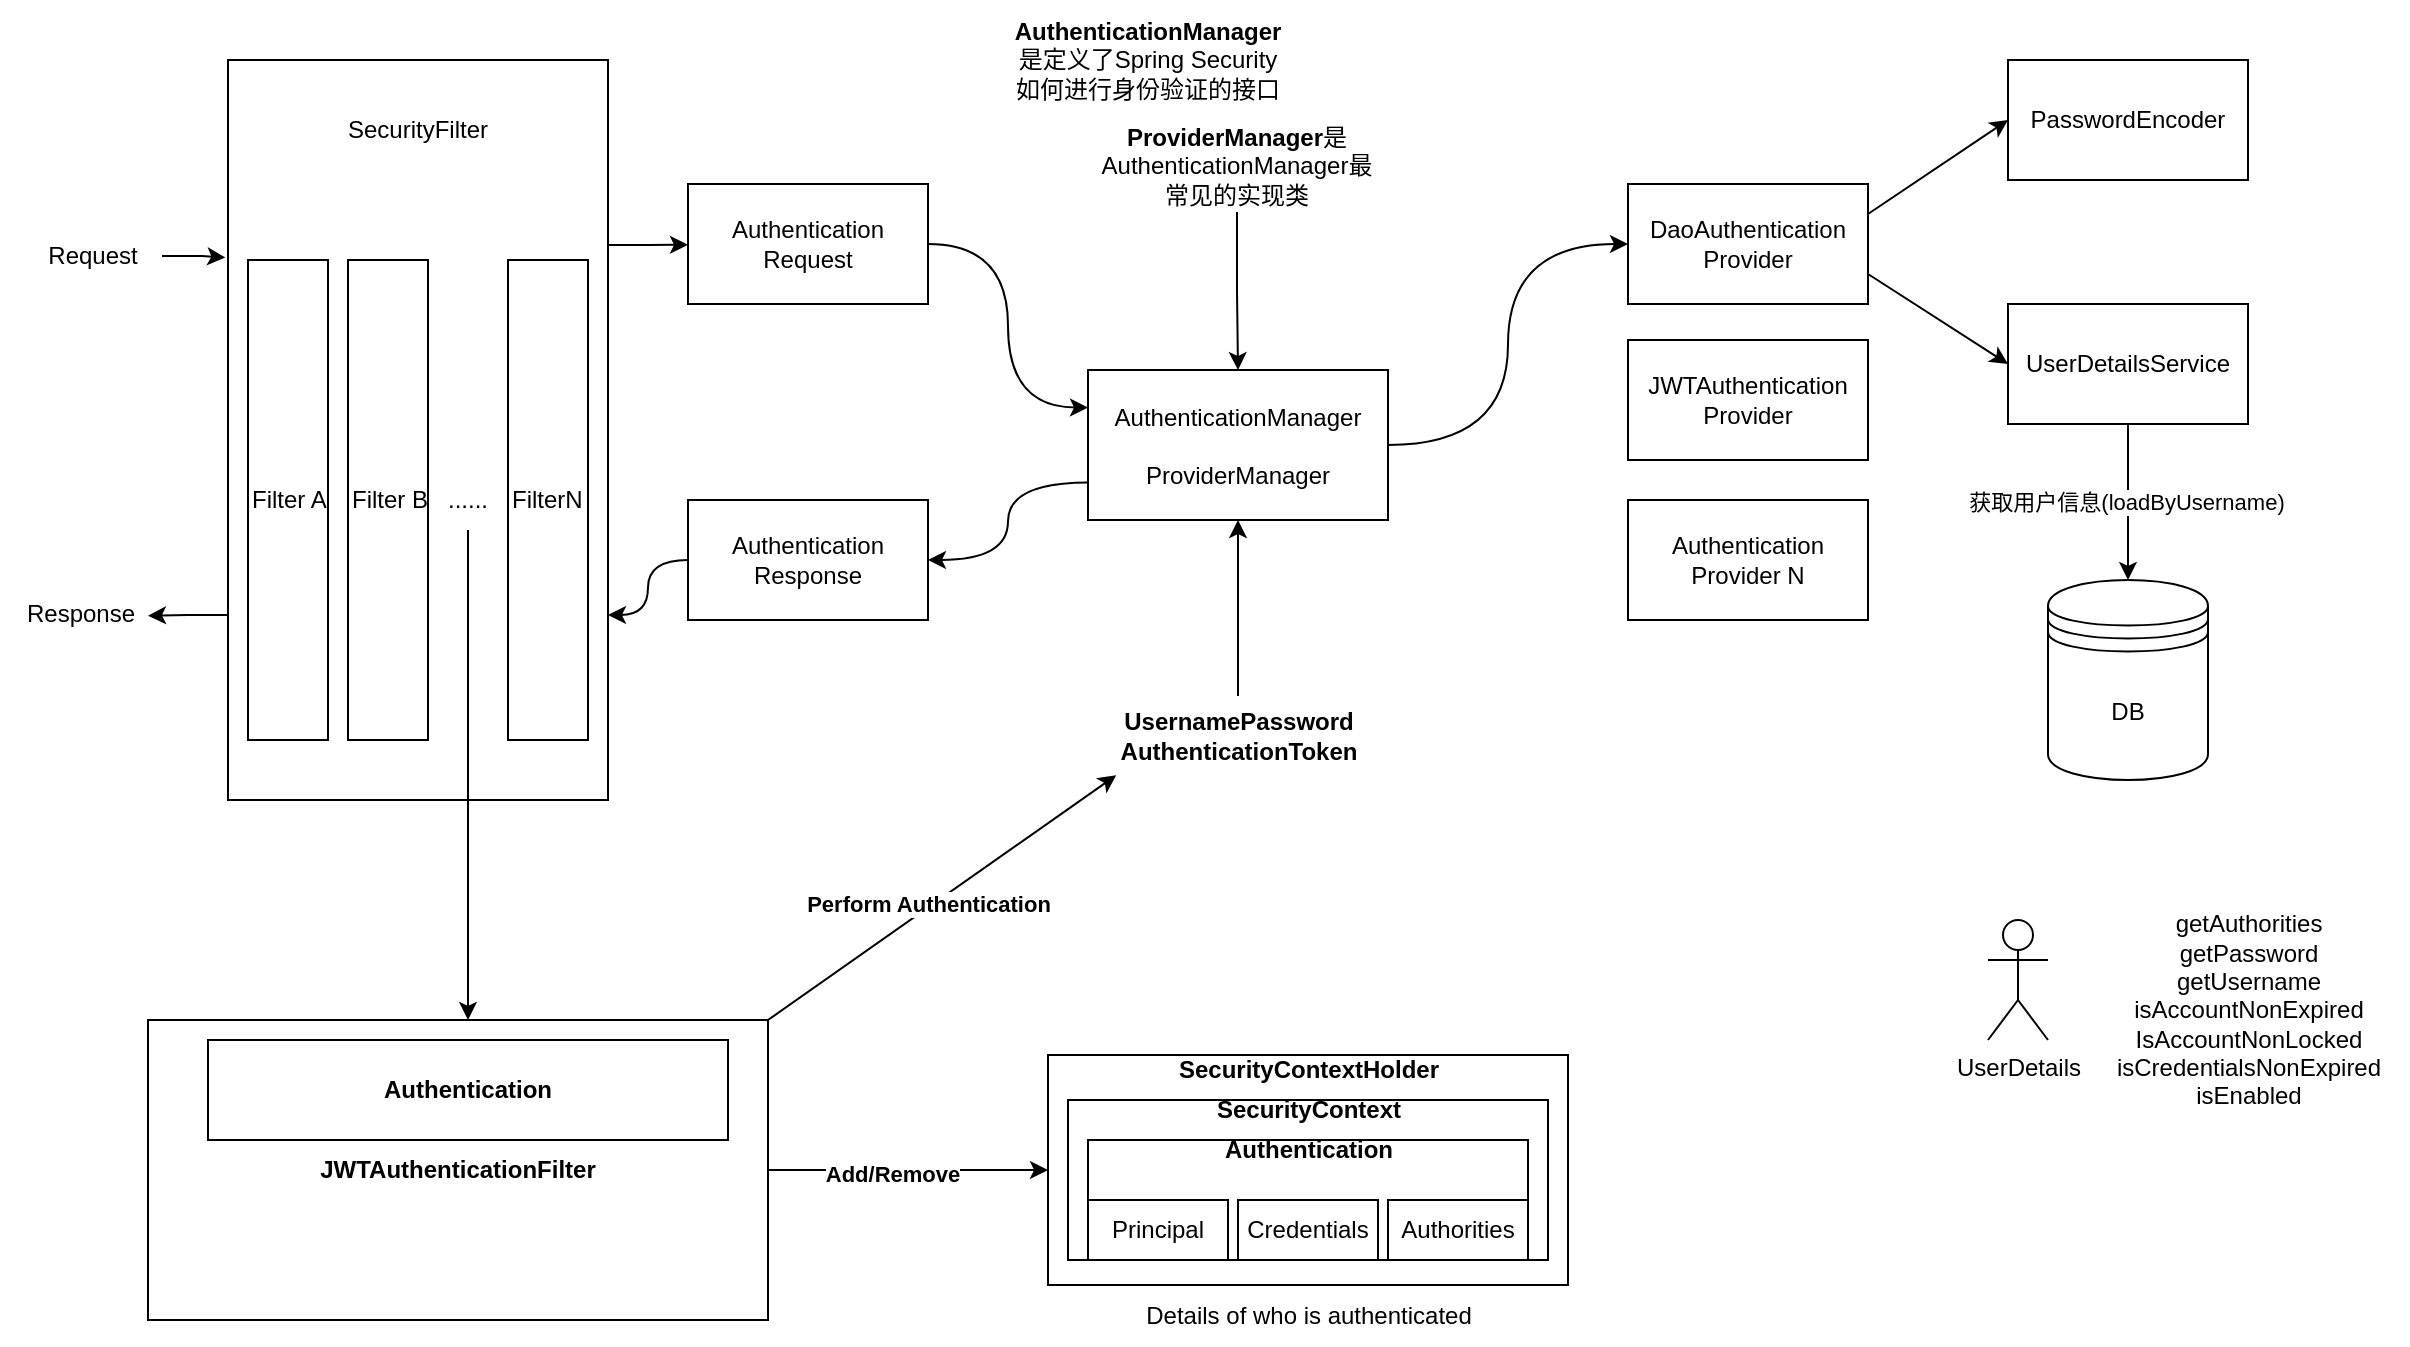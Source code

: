 <mxfile version="24.6.4" type="github">
  <diagram id="C5RBs43oDa-KdzZeNtuy" name="Page-1">
    <mxGraphModel dx="2875" dy="874" grid="1" gridSize="10" guides="1" tooltips="1" connect="1" arrows="1" fold="1" page="1" pageScale="1" pageWidth="827" pageHeight="1169" math="0" shadow="0">
      <root>
        <mxCell id="WIyWlLk6GJQsqaUBKTNV-0" />
        <mxCell id="WIyWlLk6GJQsqaUBKTNV-1" parent="WIyWlLk6GJQsqaUBKTNV-0" />
        <mxCell id="M18FBuaRwGFuY7xMwqR4-0" value="Request" style="text;html=1;align=center;verticalAlign=middle;resizable=0;points=[];autosize=1;strokeColor=none;fillColor=none;" vertex="1" parent="WIyWlLk6GJQsqaUBKTNV-1">
          <mxGeometry x="-843" y="113" width="70" height="30" as="geometry" />
        </mxCell>
        <mxCell id="M18FBuaRwGFuY7xMwqR4-10" style="edgeStyle=orthogonalEdgeStyle;rounded=0;orthogonalLoop=1;jettySize=auto;html=1;exitX=1;exitY=0.25;exitDx=0;exitDy=0;" edge="1" parent="WIyWlLk6GJQsqaUBKTNV-1" source="M18FBuaRwGFuY7xMwqR4-1">
          <mxGeometry relative="1" as="geometry">
            <mxPoint x="-510" y="122.364" as="targetPoint" />
          </mxGeometry>
        </mxCell>
        <mxCell id="M18FBuaRwGFuY7xMwqR4-60" style="edgeStyle=orthogonalEdgeStyle;rounded=0;orthogonalLoop=1;jettySize=auto;html=1;exitX=0;exitY=0.75;exitDx=0;exitDy=0;" edge="1" parent="WIyWlLk6GJQsqaUBKTNV-1" source="M18FBuaRwGFuY7xMwqR4-1">
          <mxGeometry relative="1" as="geometry">
            <mxPoint x="-780" y="307.818" as="targetPoint" />
          </mxGeometry>
        </mxCell>
        <mxCell id="M18FBuaRwGFuY7xMwqR4-1" value="" style="whiteSpace=wrap;html=1;" vertex="1" parent="WIyWlLk6GJQsqaUBKTNV-1">
          <mxGeometry x="-740" y="30" width="190" height="370" as="geometry" />
        </mxCell>
        <mxCell id="M18FBuaRwGFuY7xMwqR4-3" value="SecurityFilter" style="text;html=1;align=center;verticalAlign=middle;whiteSpace=wrap;rounded=0;" vertex="1" parent="WIyWlLk6GJQsqaUBKTNV-1">
          <mxGeometry x="-675" y="50" width="60" height="30" as="geometry" />
        </mxCell>
        <mxCell id="M18FBuaRwGFuY7xMwqR4-4" value="Filter A" style="rounded=0;whiteSpace=wrap;html=1;align=left;" vertex="1" parent="WIyWlLk6GJQsqaUBKTNV-1">
          <mxGeometry x="-730" y="130" width="40" height="240" as="geometry" />
        </mxCell>
        <mxCell id="M18FBuaRwGFuY7xMwqR4-5" value="Filter B" style="rounded=0;whiteSpace=wrap;html=1;align=left;" vertex="1" parent="WIyWlLk6GJQsqaUBKTNV-1">
          <mxGeometry x="-680" y="130" width="40" height="240" as="geometry" />
        </mxCell>
        <mxCell id="M18FBuaRwGFuY7xMwqR4-6" value="FilterN" style="rounded=0;whiteSpace=wrap;html=1;align=left;" vertex="1" parent="WIyWlLk6GJQsqaUBKTNV-1">
          <mxGeometry x="-600" y="130" width="40" height="240" as="geometry" />
        </mxCell>
        <mxCell id="M18FBuaRwGFuY7xMwqR4-36" style="edgeStyle=orthogonalEdgeStyle;rounded=0;orthogonalLoop=1;jettySize=auto;html=1;" edge="1" parent="WIyWlLk6GJQsqaUBKTNV-1" source="M18FBuaRwGFuY7xMwqR4-7">
          <mxGeometry relative="1" as="geometry">
            <mxPoint x="-620" y="510" as="targetPoint" />
          </mxGeometry>
        </mxCell>
        <mxCell id="M18FBuaRwGFuY7xMwqR4-7" value="......" style="text;html=1;align=center;verticalAlign=middle;whiteSpace=wrap;rounded=0;" vertex="1" parent="WIyWlLk6GJQsqaUBKTNV-1">
          <mxGeometry x="-650" y="235" width="60" height="30" as="geometry" />
        </mxCell>
        <mxCell id="M18FBuaRwGFuY7xMwqR4-9" style="edgeStyle=orthogonalEdgeStyle;rounded=0;orthogonalLoop=1;jettySize=auto;html=1;entryX=-0.007;entryY=0.267;entryDx=0;entryDy=0;entryPerimeter=0;" edge="1" parent="WIyWlLk6GJQsqaUBKTNV-1" source="M18FBuaRwGFuY7xMwqR4-0" target="M18FBuaRwGFuY7xMwqR4-1">
          <mxGeometry relative="1" as="geometry" />
        </mxCell>
        <mxCell id="M18FBuaRwGFuY7xMwqR4-14" value="" style="edgeStyle=orthogonalEdgeStyle;rounded=0;orthogonalLoop=1;jettySize=auto;html=1;curved=1;entryX=0;entryY=0.25;entryDx=0;entryDy=0;" edge="1" parent="WIyWlLk6GJQsqaUBKTNV-1" source="M18FBuaRwGFuY7xMwqR4-11" target="M18FBuaRwGFuY7xMwqR4-13">
          <mxGeometry relative="1" as="geometry" />
        </mxCell>
        <mxCell id="M18FBuaRwGFuY7xMwqR4-11" value="Authentication Request" style="rounded=0;whiteSpace=wrap;html=1;" vertex="1" parent="WIyWlLk6GJQsqaUBKTNV-1">
          <mxGeometry x="-510" y="92" width="120" height="60" as="geometry" />
        </mxCell>
        <mxCell id="M18FBuaRwGFuY7xMwqR4-18" style="edgeStyle=orthogonalEdgeStyle;rounded=0;orthogonalLoop=1;jettySize=auto;html=1;curved=1;entryX=0;entryY=0.5;entryDx=0;entryDy=0;" edge="1" parent="WIyWlLk6GJQsqaUBKTNV-1" source="M18FBuaRwGFuY7xMwqR4-13" target="M18FBuaRwGFuY7xMwqR4-19">
          <mxGeometry relative="1" as="geometry">
            <mxPoint x="-60" y="140" as="targetPoint" />
          </mxGeometry>
        </mxCell>
        <mxCell id="M18FBuaRwGFuY7xMwqR4-57" style="edgeStyle=orthogonalEdgeStyle;rounded=0;orthogonalLoop=1;jettySize=auto;html=1;exitX=0;exitY=0.75;exitDx=0;exitDy=0;entryX=1;entryY=0.5;entryDx=0;entryDy=0;curved=1;" edge="1" parent="WIyWlLk6GJQsqaUBKTNV-1" source="M18FBuaRwGFuY7xMwqR4-13" target="M18FBuaRwGFuY7xMwqR4-58">
          <mxGeometry relative="1" as="geometry">
            <mxPoint x="-390" y="270" as="targetPoint" />
          </mxGeometry>
        </mxCell>
        <mxCell id="M18FBuaRwGFuY7xMwqR4-13" value="AuthenticationManager&lt;div&gt;&lt;br&gt;&lt;div&gt;ProviderManager&lt;/div&gt;&lt;/div&gt;" style="whiteSpace=wrap;html=1;rounded=0;" vertex="1" parent="WIyWlLk6GJQsqaUBKTNV-1">
          <mxGeometry x="-310" y="185" width="150" height="75" as="geometry" />
        </mxCell>
        <mxCell id="M18FBuaRwGFuY7xMwqR4-15" value="&lt;b&gt;AuthenticationManager&lt;/b&gt; 是定义了Spring Security如何进行身份验证的接口" style="text;html=1;align=center;verticalAlign=middle;whiteSpace=wrap;rounded=0;" vertex="1" parent="WIyWlLk6GJQsqaUBKTNV-1">
          <mxGeometry x="-350" width="140" height="60" as="geometry" />
        </mxCell>
        <mxCell id="M18FBuaRwGFuY7xMwqR4-17" style="edgeStyle=orthogonalEdgeStyle;rounded=0;orthogonalLoop=1;jettySize=auto;html=1;" edge="1" parent="WIyWlLk6GJQsqaUBKTNV-1" source="M18FBuaRwGFuY7xMwqR4-16" target="M18FBuaRwGFuY7xMwqR4-13">
          <mxGeometry relative="1" as="geometry" />
        </mxCell>
        <mxCell id="M18FBuaRwGFuY7xMwqR4-16" value="&lt;b&gt;ProviderManager&lt;/b&gt;是AuthenticationManager最常见的实现类" style="text;html=1;align=center;verticalAlign=middle;whiteSpace=wrap;rounded=0;" vertex="1" parent="WIyWlLk6GJQsqaUBKTNV-1">
          <mxGeometry x="-310" y="60" width="149" height="46" as="geometry" />
        </mxCell>
        <mxCell id="M18FBuaRwGFuY7xMwqR4-22" style="rounded=0;orthogonalLoop=1;jettySize=auto;html=1;exitX=1;exitY=0.25;exitDx=0;exitDy=0;entryX=0;entryY=0.5;entryDx=0;entryDy=0;" edge="1" parent="WIyWlLk6GJQsqaUBKTNV-1" source="M18FBuaRwGFuY7xMwqR4-19" target="M18FBuaRwGFuY7xMwqR4-23">
          <mxGeometry relative="1" as="geometry">
            <mxPoint x="150" y="60" as="targetPoint" />
          </mxGeometry>
        </mxCell>
        <mxCell id="M18FBuaRwGFuY7xMwqR4-24" style="rounded=0;orthogonalLoop=1;jettySize=auto;html=1;exitX=1;exitY=0.75;exitDx=0;exitDy=0;entryX=0;entryY=0.5;entryDx=0;entryDy=0;" edge="1" parent="WIyWlLk6GJQsqaUBKTNV-1" source="M18FBuaRwGFuY7xMwqR4-19" target="M18FBuaRwGFuY7xMwqR4-25">
          <mxGeometry relative="1" as="geometry">
            <mxPoint x="150" y="180" as="targetPoint" />
          </mxGeometry>
        </mxCell>
        <mxCell id="M18FBuaRwGFuY7xMwqR4-19" value="DaoAuthentication&lt;div&gt;Provider&lt;/div&gt;" style="rounded=0;whiteSpace=wrap;html=1;" vertex="1" parent="WIyWlLk6GJQsqaUBKTNV-1">
          <mxGeometry x="-40" y="92" width="120" height="60" as="geometry" />
        </mxCell>
        <mxCell id="M18FBuaRwGFuY7xMwqR4-20" value="JWTAuthentication&lt;div&gt;Provider&lt;/div&gt;" style="rounded=0;whiteSpace=wrap;html=1;" vertex="1" parent="WIyWlLk6GJQsqaUBKTNV-1">
          <mxGeometry x="-40" y="170" width="120" height="60" as="geometry" />
        </mxCell>
        <mxCell id="M18FBuaRwGFuY7xMwqR4-21" value="Authentication&lt;div&gt;Provider N&lt;/div&gt;" style="rounded=0;whiteSpace=wrap;html=1;" vertex="1" parent="WIyWlLk6GJQsqaUBKTNV-1">
          <mxGeometry x="-40" y="250" width="120" height="60" as="geometry" />
        </mxCell>
        <mxCell id="M18FBuaRwGFuY7xMwqR4-23" value="PasswordEncoder" style="rounded=0;whiteSpace=wrap;html=1;" vertex="1" parent="WIyWlLk6GJQsqaUBKTNV-1">
          <mxGeometry x="150" y="30" width="120" height="60" as="geometry" />
        </mxCell>
        <mxCell id="M18FBuaRwGFuY7xMwqR4-27" style="edgeStyle=orthogonalEdgeStyle;rounded=0;orthogonalLoop=1;jettySize=auto;html=1;" edge="1" parent="WIyWlLk6GJQsqaUBKTNV-1" source="M18FBuaRwGFuY7xMwqR4-25" target="M18FBuaRwGFuY7xMwqR4-26">
          <mxGeometry relative="1" as="geometry" />
        </mxCell>
        <mxCell id="M18FBuaRwGFuY7xMwqR4-28" value="获取用户信息(loadByUsername)" style="edgeLabel;html=1;align=center;verticalAlign=middle;resizable=0;points=[];" vertex="1" connectable="0" parent="M18FBuaRwGFuY7xMwqR4-27">
          <mxGeometry x="-0.012" y="-1" relative="1" as="geometry">
            <mxPoint as="offset" />
          </mxGeometry>
        </mxCell>
        <mxCell id="M18FBuaRwGFuY7xMwqR4-25" value="UserDetailsService" style="rounded=0;whiteSpace=wrap;html=1;" vertex="1" parent="WIyWlLk6GJQsqaUBKTNV-1">
          <mxGeometry x="150" y="152" width="120" height="60" as="geometry" />
        </mxCell>
        <mxCell id="M18FBuaRwGFuY7xMwqR4-26" value="DB" style="shape=datastore;whiteSpace=wrap;html=1;" vertex="1" parent="WIyWlLk6GJQsqaUBKTNV-1">
          <mxGeometry x="170" y="290" width="80" height="100" as="geometry" />
        </mxCell>
        <mxCell id="M18FBuaRwGFuY7xMwqR4-29" value="UserDetails" style="shape=umlActor;verticalLabelPosition=bottom;verticalAlign=top;html=1;outlineConnect=0;" vertex="1" parent="WIyWlLk6GJQsqaUBKTNV-1">
          <mxGeometry x="140" y="460" width="30" height="60" as="geometry" />
        </mxCell>
        <mxCell id="M18FBuaRwGFuY7xMwqR4-35" value="getAuthorities&lt;div&gt;getPassword&lt;/div&gt;&lt;div&gt;getUsername&lt;/div&gt;&lt;div&gt;isAccountNonExpired&lt;/div&gt;&lt;div&gt;IsAccountNonLocked&lt;/div&gt;&lt;div&gt;isCredentialsNonExpired&lt;/div&gt;&lt;div&gt;isEnabled&lt;/div&gt;" style="text;html=1;align=center;verticalAlign=middle;resizable=0;points=[];autosize=1;strokeColor=none;fillColor=none;" vertex="1" parent="WIyWlLk6GJQsqaUBKTNV-1">
          <mxGeometry x="190" y="450" width="160" height="110" as="geometry" />
        </mxCell>
        <mxCell id="M18FBuaRwGFuY7xMwqR4-39" style="rounded=0;orthogonalLoop=1;jettySize=auto;html=1;exitX=1;exitY=0;exitDx=0;exitDy=0;entryX=0.065;entryY=0.991;entryDx=0;entryDy=0;entryPerimeter=0;" edge="1" parent="WIyWlLk6GJQsqaUBKTNV-1" source="M18FBuaRwGFuY7xMwqR4-37" target="M18FBuaRwGFuY7xMwqR4-41">
          <mxGeometry relative="1" as="geometry">
            <mxPoint x="-330" y="410" as="targetPoint" />
          </mxGeometry>
        </mxCell>
        <mxCell id="M18FBuaRwGFuY7xMwqR4-40" value="&lt;b&gt;Perform Authentication&lt;/b&gt;" style="edgeLabel;html=1;align=center;verticalAlign=middle;resizable=0;points=[];" vertex="1" connectable="0" parent="M18FBuaRwGFuY7xMwqR4-39">
          <mxGeometry x="-0.075" y="2" relative="1" as="geometry">
            <mxPoint as="offset" />
          </mxGeometry>
        </mxCell>
        <mxCell id="M18FBuaRwGFuY7xMwqR4-43" style="edgeStyle=orthogonalEdgeStyle;rounded=0;orthogonalLoop=1;jettySize=auto;html=1;" edge="1" parent="WIyWlLk6GJQsqaUBKTNV-1" source="M18FBuaRwGFuY7xMwqR4-37">
          <mxGeometry relative="1" as="geometry">
            <mxPoint x="-330" y="585" as="targetPoint" />
          </mxGeometry>
        </mxCell>
        <mxCell id="M18FBuaRwGFuY7xMwqR4-44" value="&lt;b&gt;Add/Remove&lt;/b&gt;" style="edgeLabel;html=1;align=center;verticalAlign=middle;resizable=0;points=[];" vertex="1" connectable="0" parent="M18FBuaRwGFuY7xMwqR4-43">
          <mxGeometry x="-0.127" y="-2" relative="1" as="geometry">
            <mxPoint as="offset" />
          </mxGeometry>
        </mxCell>
        <mxCell id="M18FBuaRwGFuY7xMwqR4-37" value="&lt;b&gt;JWTAuthenticationFilter&lt;/b&gt;" style="rounded=0;whiteSpace=wrap;html=1;" vertex="1" parent="WIyWlLk6GJQsqaUBKTNV-1">
          <mxGeometry x="-780" y="510" width="310" height="150" as="geometry" />
        </mxCell>
        <mxCell id="M18FBuaRwGFuY7xMwqR4-38" value="&lt;b&gt;Authentication&lt;/b&gt;" style="rounded=0;whiteSpace=wrap;html=1;" vertex="1" parent="WIyWlLk6GJQsqaUBKTNV-1">
          <mxGeometry x="-750" y="520" width="260" height="50" as="geometry" />
        </mxCell>
        <mxCell id="M18FBuaRwGFuY7xMwqR4-42" style="edgeStyle=orthogonalEdgeStyle;rounded=0;orthogonalLoop=1;jettySize=auto;html=1;entryX=0.5;entryY=1;entryDx=0;entryDy=0;" edge="1" parent="WIyWlLk6GJQsqaUBKTNV-1" source="M18FBuaRwGFuY7xMwqR4-41" target="M18FBuaRwGFuY7xMwqR4-13">
          <mxGeometry relative="1" as="geometry" />
        </mxCell>
        <mxCell id="M18FBuaRwGFuY7xMwqR4-41" value="&lt;b&gt;UsernamePassword&lt;/b&gt;&lt;div&gt;&lt;b&gt;AuthenticationToken&lt;/b&gt;&lt;/div&gt;" style="text;html=1;align=center;verticalAlign=middle;resizable=0;points=[];autosize=1;strokeColor=none;fillColor=none;" vertex="1" parent="WIyWlLk6GJQsqaUBKTNV-1">
          <mxGeometry x="-305" y="348" width="140" height="40" as="geometry" />
        </mxCell>
        <mxCell id="M18FBuaRwGFuY7xMwqR4-45" value="" style="rounded=0;whiteSpace=wrap;html=1;" vertex="1" parent="WIyWlLk6GJQsqaUBKTNV-1">
          <mxGeometry x="-330" y="527.5" width="260" height="115" as="geometry" />
        </mxCell>
        <mxCell id="M18FBuaRwGFuY7xMwqR4-48" value="&lt;b&gt;SecurityContextHolder&lt;/b&gt;" style="text;html=1;align=center;verticalAlign=middle;resizable=0;points=[];autosize=1;strokeColor=none;fillColor=none;" vertex="1" parent="WIyWlLk6GJQsqaUBKTNV-1">
          <mxGeometry x="-275" y="520" width="150" height="30" as="geometry" />
        </mxCell>
        <mxCell id="M18FBuaRwGFuY7xMwqR4-49" value="" style="rounded=0;whiteSpace=wrap;html=1;" vertex="1" parent="WIyWlLk6GJQsqaUBKTNV-1">
          <mxGeometry x="-320" y="550" width="240" height="80" as="geometry" />
        </mxCell>
        <mxCell id="M18FBuaRwGFuY7xMwqR4-50" value="&lt;b&gt;SecurityContext&lt;/b&gt;" style="text;html=1;align=center;verticalAlign=middle;resizable=0;points=[];autosize=1;strokeColor=none;fillColor=none;" vertex="1" parent="WIyWlLk6GJQsqaUBKTNV-1">
          <mxGeometry x="-260" y="540" width="120" height="30" as="geometry" />
        </mxCell>
        <mxCell id="M18FBuaRwGFuY7xMwqR4-51" value="" style="rounded=0;whiteSpace=wrap;html=1;" vertex="1" parent="WIyWlLk6GJQsqaUBKTNV-1">
          <mxGeometry x="-310" y="570" width="220" height="60" as="geometry" />
        </mxCell>
        <mxCell id="M18FBuaRwGFuY7xMwqR4-52" value="&lt;b&gt;Authentication&lt;/b&gt;" style="text;html=1;align=center;verticalAlign=middle;resizable=0;points=[];autosize=1;strokeColor=none;fillColor=none;" vertex="1" parent="WIyWlLk6GJQsqaUBKTNV-1">
          <mxGeometry x="-255" y="560" width="110" height="30" as="geometry" />
        </mxCell>
        <mxCell id="M18FBuaRwGFuY7xMwqR4-53" value="Principal" style="rounded=0;whiteSpace=wrap;html=1;" vertex="1" parent="WIyWlLk6GJQsqaUBKTNV-1">
          <mxGeometry x="-310" y="600" width="70" height="30" as="geometry" />
        </mxCell>
        <mxCell id="M18FBuaRwGFuY7xMwqR4-55" value="Credentials" style="rounded=0;whiteSpace=wrap;html=1;" vertex="1" parent="WIyWlLk6GJQsqaUBKTNV-1">
          <mxGeometry x="-235" y="600" width="70" height="30" as="geometry" />
        </mxCell>
        <mxCell id="M18FBuaRwGFuY7xMwqR4-56" value="Authorities" style="rounded=0;whiteSpace=wrap;html=1;" vertex="1" parent="WIyWlLk6GJQsqaUBKTNV-1">
          <mxGeometry x="-160" y="600" width="70" height="30" as="geometry" />
        </mxCell>
        <mxCell id="M18FBuaRwGFuY7xMwqR4-59" style="edgeStyle=orthogonalEdgeStyle;rounded=0;orthogonalLoop=1;jettySize=auto;html=1;exitX=0;exitY=0.5;exitDx=0;exitDy=0;entryX=1;entryY=0.75;entryDx=0;entryDy=0;curved=1;" edge="1" parent="WIyWlLk6GJQsqaUBKTNV-1" source="M18FBuaRwGFuY7xMwqR4-58" target="M18FBuaRwGFuY7xMwqR4-1">
          <mxGeometry relative="1" as="geometry" />
        </mxCell>
        <mxCell id="M18FBuaRwGFuY7xMwqR4-58" value="Authentication&lt;div&gt;Response&lt;/div&gt;" style="rounded=0;whiteSpace=wrap;html=1;" vertex="1" parent="WIyWlLk6GJQsqaUBKTNV-1">
          <mxGeometry x="-510" y="250" width="120" height="60" as="geometry" />
        </mxCell>
        <mxCell id="M18FBuaRwGFuY7xMwqR4-61" value="Response" style="text;html=1;align=center;verticalAlign=middle;resizable=0;points=[];autosize=1;strokeColor=none;fillColor=none;" vertex="1" parent="WIyWlLk6GJQsqaUBKTNV-1">
          <mxGeometry x="-854" y="292" width="80" height="30" as="geometry" />
        </mxCell>
        <mxCell id="M18FBuaRwGFuY7xMwqR4-62" value="Details of who is authenticated" style="text;html=1;align=center;verticalAlign=middle;resizable=0;points=[];autosize=1;strokeColor=none;fillColor=none;" vertex="1" parent="WIyWlLk6GJQsqaUBKTNV-1">
          <mxGeometry x="-295" y="642.5" width="190" height="30" as="geometry" />
        </mxCell>
      </root>
    </mxGraphModel>
  </diagram>
</mxfile>
